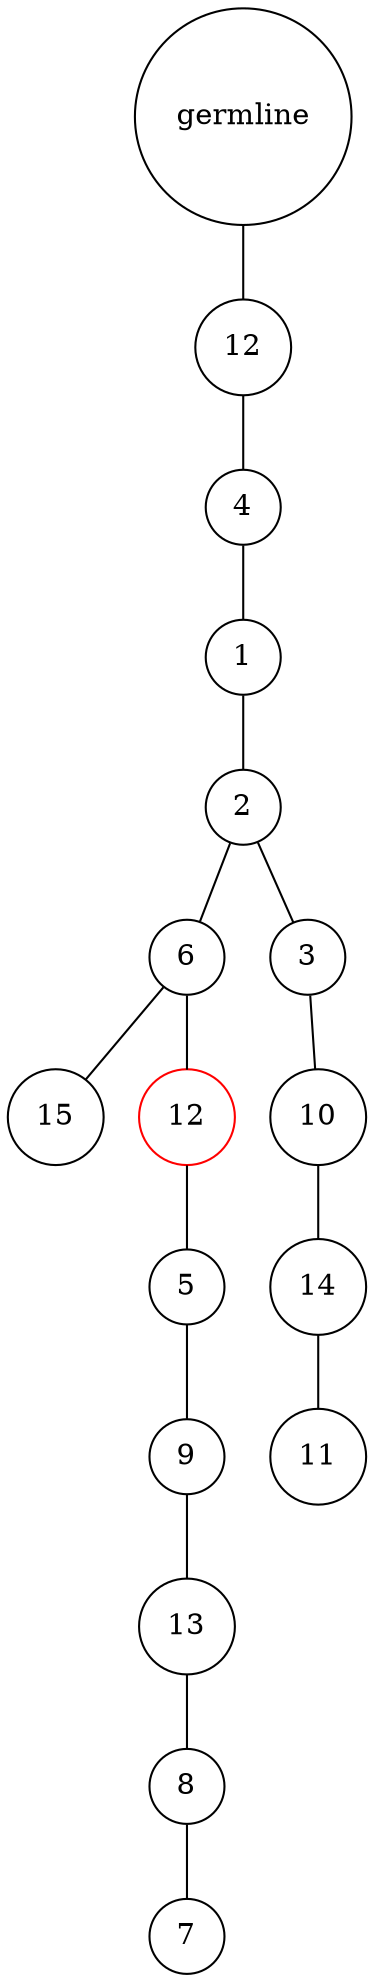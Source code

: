 graph {
	rankdir=UD;
	splines=line;
	node [shape=circle]
	"0x7f116d65b2e0" [label="germline"];
	"0x7f116d65b310" [label="12"];
	"0x7f116d65b2e0" -- "0x7f116d65b310" ;
	"0x7f116d65b340" [label="4"];
	"0x7f116d65b310" -- "0x7f116d65b340" ;
	"0x7f116d65b370" [label="1"];
	"0x7f116d65b340" -- "0x7f116d65b370" ;
	"0x7f116d65b3a0" [label="2"];
	"0x7f116d65b370" -- "0x7f116d65b3a0" ;
	"0x7f116d65b3d0" [label="6"];
	"0x7f116d65b3a0" -- "0x7f116d65b3d0" ;
	"0x7f116d65b400" [label="15"];
	"0x7f116d65b3d0" -- "0x7f116d65b400" ;
	"0x7f116d65b430" [label="12",color="red"];
	"0x7f116d65b3d0" -- "0x7f116d65b430" ;
	"0x7f116d65b460" [label="5"];
	"0x7f116d65b430" -- "0x7f116d65b460" ;
	"0x7f116d65b490" [label="9"];
	"0x7f116d65b460" -- "0x7f116d65b490" ;
	"0x7f116d65b4c0" [label="13"];
	"0x7f116d65b490" -- "0x7f116d65b4c0" ;
	"0x7f116d65b4f0" [label="8"];
	"0x7f116d65b4c0" -- "0x7f116d65b4f0" ;
	"0x7f116d65b520" [label="7"];
	"0x7f116d65b4f0" -- "0x7f116d65b520" ;
	"0x7f116d65b550" [label="3"];
	"0x7f116d65b3a0" -- "0x7f116d65b550" ;
	"0x7f116d65b580" [label="10"];
	"0x7f116d65b550" -- "0x7f116d65b580" ;
	"0x7f116d65b5b0" [label="14"];
	"0x7f116d65b580" -- "0x7f116d65b5b0" ;
	"0x7f116d65b5e0" [label="11"];
	"0x7f116d65b5b0" -- "0x7f116d65b5e0" ;
}
